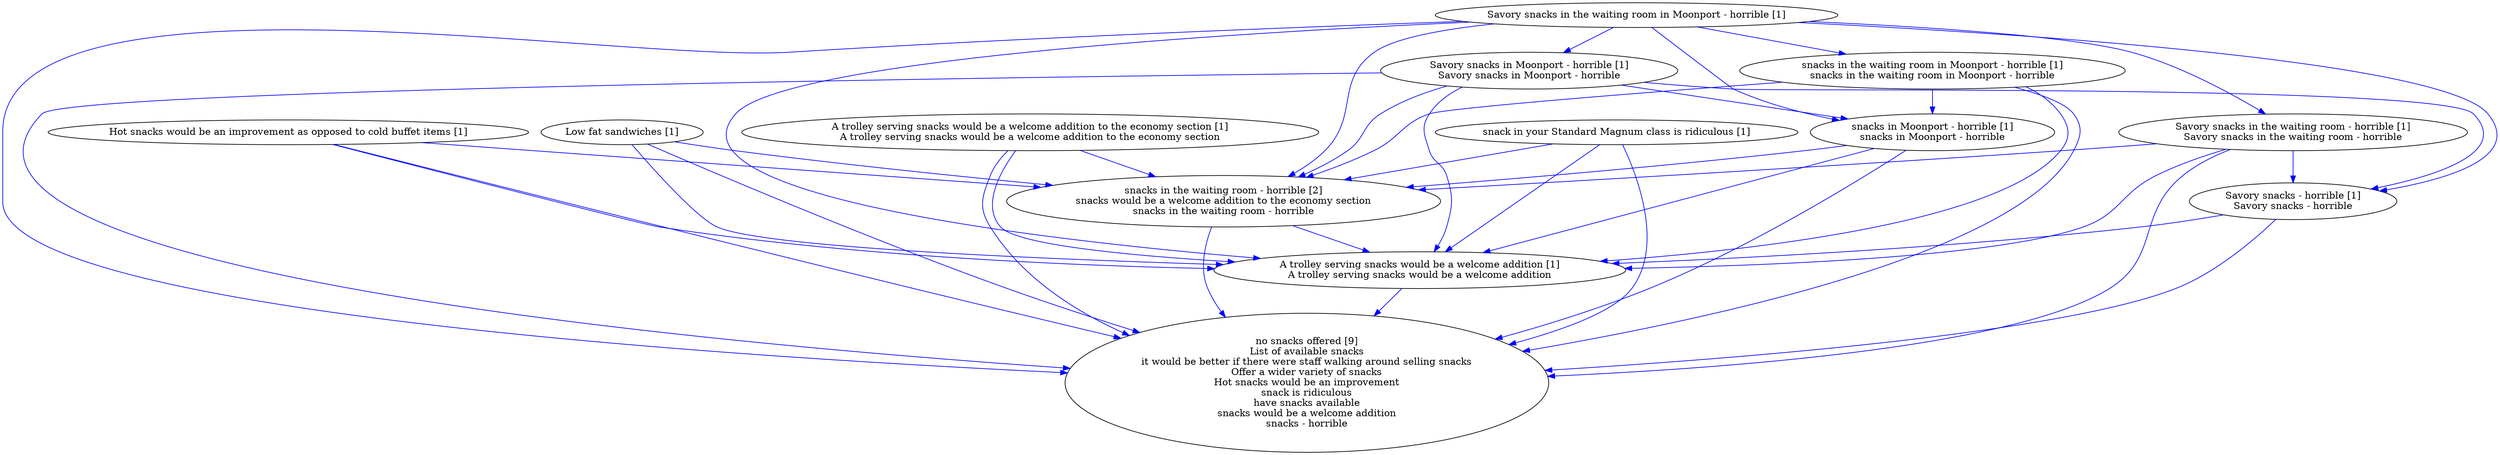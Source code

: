 digraph collapsedGraph {
"no snacks offered [9]\nList of available snacks\nit would be better if there were staff walking around selling snacks\nOffer a wider variety of snacks\nHot snacks would be an improvement\nsnack is ridiculous\nhave snacks available\nsnacks would be a welcome addition\nsnacks - horrible""snacks in the waiting room - horrible [2]\nsnacks would be a welcome addition to the economy section\nsnacks in the waiting room - horrible""A trolley serving snacks would be a welcome addition to the economy section [1]\nA trolley serving snacks would be a welcome addition to the economy section""A trolley serving snacks would be a welcome addition [1]\nA trolley serving snacks would be a welcome addition""Hot snacks would be an improvement as opposed to cold buffet items [1]""Low fat sandwiches [1]""Savory snacks in the waiting room in Moonport - horrible [1]""Savory snacks in Moonport - horrible [1]\nSavory snacks in Moonport - horrible""Savory snacks - horrible [1]\nSavory snacks - horrible""snacks in Moonport - horrible [1]\nsnacks in Moonport - horrible""Savory snacks in the waiting room - horrible [1]\nSavory snacks in the waiting room - horrible""snacks in the waiting room in Moonport - horrible [1]\nsnacks in the waiting room in Moonport - horrible""snack in your Standard Magnum class is ridiculous [1]""Low fat sandwiches [1]" -> "no snacks offered [9]\nList of available snacks\nit would be better if there were staff walking around selling snacks\nOffer a wider variety of snacks\nHot snacks would be an improvement\nsnack is ridiculous\nhave snacks available\nsnacks would be a welcome addition\nsnacks - horrible" [color=blue]
"Low fat sandwiches [1]" -> "A trolley serving snacks would be a welcome addition [1]\nA trolley serving snacks would be a welcome addition" [color=blue]
"Low fat sandwiches [1]" -> "snacks in the waiting room - horrible [2]\nsnacks would be a welcome addition to the economy section\nsnacks in the waiting room - horrible" [color=blue]
"A trolley serving snacks would be a welcome addition to the economy section [1]\nA trolley serving snacks would be a welcome addition to the economy section" -> "snacks in the waiting room - horrible [2]\nsnacks would be a welcome addition to the economy section\nsnacks in the waiting room - horrible" [color=blue]
"Savory snacks in the waiting room - horrible [1]\nSavory snacks in the waiting room - horrible" -> "snacks in the waiting room - horrible [2]\nsnacks would be a welcome addition to the economy section\nsnacks in the waiting room - horrible" [color=blue]
"A trolley serving snacks would be a welcome addition to the economy section [1]\nA trolley serving snacks would be a welcome addition to the economy section" -> "no snacks offered [9]\nList of available snacks\nit would be better if there were staff walking around selling snacks\nOffer a wider variety of snacks\nHot snacks would be an improvement\nsnack is ridiculous\nhave snacks available\nsnacks would be a welcome addition\nsnacks - horrible" [color=blue]
"snacks in the waiting room in Moonport - horrible [1]\nsnacks in the waiting room in Moonport - horrible" -> "no snacks offered [9]\nList of available snacks\nit would be better if there were staff walking around selling snacks\nOffer a wider variety of snacks\nHot snacks would be an improvement\nsnack is ridiculous\nhave snacks available\nsnacks would be a welcome addition\nsnacks - horrible" [color=blue]
"Savory snacks in the waiting room - horrible [1]\nSavory snacks in the waiting room - horrible" -> "no snacks offered [9]\nList of available snacks\nit would be better if there were staff walking around selling snacks\nOffer a wider variety of snacks\nHot snacks would be an improvement\nsnack is ridiculous\nhave snacks available\nsnacks would be a welcome addition\nsnacks - horrible" [color=blue]
"Savory snacks in the waiting room in Moonport - horrible [1]" -> "A trolley serving snacks would be a welcome addition [1]\nA trolley serving snacks would be a welcome addition" [color=blue]
"snacks in the waiting room in Moonport - horrible [1]\nsnacks in the waiting room in Moonport - horrible" -> "snacks in the waiting room - horrible [2]\nsnacks would be a welcome addition to the economy section\nsnacks in the waiting room - horrible" [color=blue]
"Hot snacks would be an improvement as opposed to cold buffet items [1]" -> "no snacks offered [9]\nList of available snacks\nit would be better if there were staff walking around selling snacks\nOffer a wider variety of snacks\nHot snacks would be an improvement\nsnack is ridiculous\nhave snacks available\nsnacks would be a welcome addition\nsnacks - horrible" [color=blue]
"A trolley serving snacks would be a welcome addition [1]\nA trolley serving snacks would be a welcome addition" -> "no snacks offered [9]\nList of available snacks\nit would be better if there were staff walking around selling snacks\nOffer a wider variety of snacks\nHot snacks would be an improvement\nsnack is ridiculous\nhave snacks available\nsnacks would be a welcome addition\nsnacks - horrible" [color=blue]
"Savory snacks in the waiting room - horrible [1]\nSavory snacks in the waiting room - horrible" -> "A trolley serving snacks would be a welcome addition [1]\nA trolley serving snacks would be a welcome addition" [color=blue]
"Savory snacks in Moonport - horrible [1]\nSavory snacks in Moonport - horrible" -> "no snacks offered [9]\nList of available snacks\nit would be better if there were staff walking around selling snacks\nOffer a wider variety of snacks\nHot snacks would be an improvement\nsnack is ridiculous\nhave snacks available\nsnacks would be a welcome addition\nsnacks - horrible" [color=blue]
"Savory snacks in Moonport - horrible [1]\nSavory snacks in Moonport - horrible" -> "A trolley serving snacks would be a welcome addition [1]\nA trolley serving snacks would be a welcome addition" [color=blue]
"snacks in Moonport - horrible [1]\nsnacks in Moonport - horrible" -> "A trolley serving snacks would be a welcome addition [1]\nA trolley serving snacks would be a welcome addition" [color=blue]
"Hot snacks would be an improvement as opposed to cold buffet items [1]" -> "snacks in the waiting room - horrible [2]\nsnacks would be a welcome addition to the economy section\nsnacks in the waiting room - horrible" [color=blue]
"Savory snacks - horrible [1]\nSavory snacks - horrible" -> "A trolley serving snacks would be a welcome addition [1]\nA trolley serving snacks would be a welcome addition" [color=blue]
"Savory snacks - horrible [1]\nSavory snacks - horrible" -> "no snacks offered [9]\nList of available snacks\nit would be better if there were staff walking around selling snacks\nOffer a wider variety of snacks\nHot snacks would be an improvement\nsnack is ridiculous\nhave snacks available\nsnacks would be a welcome addition\nsnacks - horrible" [color=blue]
"Savory snacks in the waiting room in Moonport - horrible [1]" -> "no snacks offered [9]\nList of available snacks\nit would be better if there were staff walking around selling snacks\nOffer a wider variety of snacks\nHot snacks would be an improvement\nsnack is ridiculous\nhave snacks available\nsnacks would be a welcome addition\nsnacks - horrible" [color=blue]
"snacks in the waiting room in Moonport - horrible [1]\nsnacks in the waiting room in Moonport - horrible" -> "A trolley serving snacks would be a welcome addition [1]\nA trolley serving snacks would be a welcome addition" [color=blue]
"Hot snacks would be an improvement as opposed to cold buffet items [1]" -> "A trolley serving snacks would be a welcome addition [1]\nA trolley serving snacks would be a welcome addition" [color=blue]
"snack in your Standard Magnum class is ridiculous [1]" -> "A trolley serving snacks would be a welcome addition [1]\nA trolley serving snacks would be a welcome addition" [color=blue]
"snack in your Standard Magnum class is ridiculous [1]" -> "no snacks offered [9]\nList of available snacks\nit would be better if there were staff walking around selling snacks\nOffer a wider variety of snacks\nHot snacks would be an improvement\nsnack is ridiculous\nhave snacks available\nsnacks would be a welcome addition\nsnacks - horrible" [color=blue]
"snacks in Moonport - horrible [1]\nsnacks in Moonport - horrible" -> "no snacks offered [9]\nList of available snacks\nit would be better if there were staff walking around selling snacks\nOffer a wider variety of snacks\nHot snacks would be an improvement\nsnack is ridiculous\nhave snacks available\nsnacks would be a welcome addition\nsnacks - horrible" [color=blue]
"snack in your Standard Magnum class is ridiculous [1]" -> "snacks in the waiting room - horrible [2]\nsnacks would be a welcome addition to the economy section\nsnacks in the waiting room - horrible" [color=blue]
"snacks in the waiting room - horrible [2]\nsnacks would be a welcome addition to the economy section\nsnacks in the waiting room - horrible" -> "no snacks offered [9]\nList of available snacks\nit would be better if there were staff walking around selling snacks\nOffer a wider variety of snacks\nHot snacks would be an improvement\nsnack is ridiculous\nhave snacks available\nsnacks would be a welcome addition\nsnacks - horrible" [color=blue]
"snacks in Moonport - horrible [1]\nsnacks in Moonport - horrible" -> "snacks in the waiting room - horrible [2]\nsnacks would be a welcome addition to the economy section\nsnacks in the waiting room - horrible" [color=blue]
"Savory snacks in the waiting room in Moonport - horrible [1]" -> "snacks in the waiting room - horrible [2]\nsnacks would be a welcome addition to the economy section\nsnacks in the waiting room - horrible" [color=blue]
"snacks in the waiting room - horrible [2]\nsnacks would be a welcome addition to the economy section\nsnacks in the waiting room - horrible" -> "A trolley serving snacks would be a welcome addition [1]\nA trolley serving snacks would be a welcome addition" [color=blue]
"A trolley serving snacks would be a welcome addition to the economy section [1]\nA trolley serving snacks would be a welcome addition to the economy section" -> "A trolley serving snacks would be a welcome addition [1]\nA trolley serving snacks would be a welcome addition" [color=blue]
"Savory snacks in the waiting room in Moonport - horrible [1]" -> "Savory snacks in Moonport - horrible [1]\nSavory snacks in Moonport - horrible" [color=blue]
"Savory snacks in Moonport - horrible [1]\nSavory snacks in Moonport - horrible" -> "Savory snacks - horrible [1]\nSavory snacks - horrible" [color=blue]
"Savory snacks in Moonport - horrible [1]\nSavory snacks in Moonport - horrible" -> "snacks in Moonport - horrible [1]\nsnacks in Moonport - horrible" [color=blue]
"Savory snacks in the waiting room in Moonport - horrible [1]" -> "Savory snacks in the waiting room - horrible [1]\nSavory snacks in the waiting room - horrible" [color=blue]
"Savory snacks in the waiting room - horrible [1]\nSavory snacks in the waiting room - horrible" -> "Savory snacks - horrible [1]\nSavory snacks - horrible" [color=blue]
"Savory snacks in the waiting room in Moonport - horrible [1]" -> "snacks in the waiting room in Moonport - horrible [1]\nsnacks in the waiting room in Moonport - horrible" [color=blue]
"snacks in the waiting room in Moonport - horrible [1]\nsnacks in the waiting room in Moonport - horrible" -> "snacks in Moonport - horrible [1]\nsnacks in Moonport - horrible" [color=blue]
"Savory snacks in the waiting room in Moonport - horrible [1]" -> "snacks in Moonport - horrible [1]\nsnacks in Moonport - horrible" [color=blue]
"Savory snacks in the waiting room in Moonport - horrible [1]" -> "Savory snacks - horrible [1]\nSavory snacks - horrible" [color=blue]
"Savory snacks in Moonport - horrible [1]\nSavory snacks in Moonport - horrible" -> "snacks in the waiting room - horrible [2]\nsnacks would be a welcome addition to the economy section\nsnacks in the waiting room - horrible" [color=blue]
}